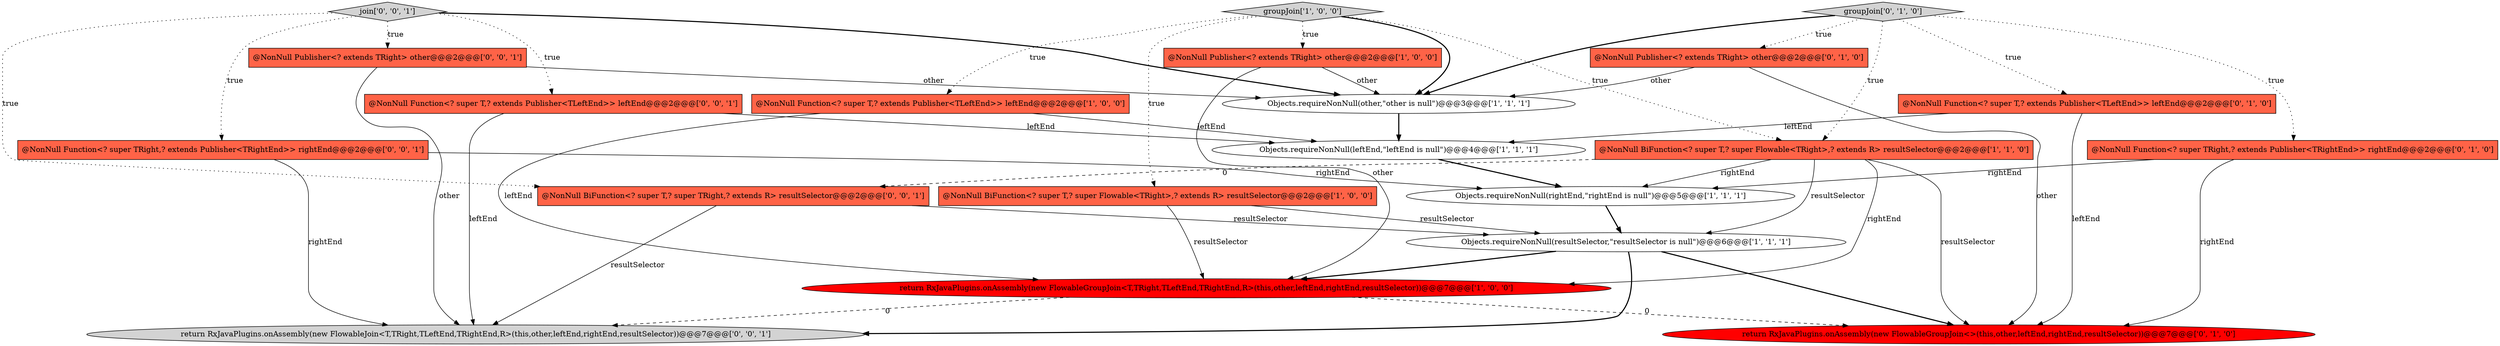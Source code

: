 digraph {
7 [style = filled, label = "Objects.requireNonNull(rightEnd,\"rightEnd is null\")@@@5@@@['1', '1', '1']", fillcolor = white, shape = ellipse image = "AAA0AAABBB1BBB"];
13 [style = filled, label = "@NonNull Function<? super T,? extends Publisher<TLeftEnd>> leftEnd@@@2@@@['0', '1', '0']", fillcolor = tomato, shape = box image = "AAA0AAABBB2BBB"];
15 [style = filled, label = "@NonNull Function<? super TRight,? extends Publisher<TRightEnd>> rightEnd@@@2@@@['0', '0', '1']", fillcolor = tomato, shape = box image = "AAA0AAABBB3BBB"];
14 [style = filled, label = "groupJoin['0', '1', '0']", fillcolor = lightgray, shape = diamond image = "AAA0AAABBB2BBB"];
5 [style = filled, label = "@NonNull BiFunction<? super T,? super Flowable<TRight>,? extends R> resultSelector@@@2@@@['1', '0', '0']", fillcolor = tomato, shape = box image = "AAA0AAABBB1BBB"];
10 [style = filled, label = "@NonNull Function<? super TRight,? extends Publisher<TRightEnd>> rightEnd@@@2@@@['0', '1', '0']", fillcolor = tomato, shape = box image = "AAA0AAABBB2BBB"];
19 [style = filled, label = "@NonNull Function<? super T,? extends Publisher<TLeftEnd>> leftEnd@@@2@@@['0', '0', '1']", fillcolor = tomato, shape = box image = "AAA0AAABBB3BBB"];
6 [style = filled, label = "groupJoin['1', '0', '0']", fillcolor = lightgray, shape = diamond image = "AAA0AAABBB1BBB"];
0 [style = filled, label = "return RxJavaPlugins.onAssembly(new FlowableGroupJoin<T,TRight,TLeftEnd,TRightEnd,R>(this,other,leftEnd,rightEnd,resultSelector))@@@7@@@['1', '0', '0']", fillcolor = red, shape = ellipse image = "AAA1AAABBB1BBB"];
17 [style = filled, label = "@NonNull Publisher<? extends TRight> other@@@2@@@['0', '0', '1']", fillcolor = tomato, shape = box image = "AAA0AAABBB3BBB"];
4 [style = filled, label = "Objects.requireNonNull(other,\"other is null\")@@@3@@@['1', '1', '1']", fillcolor = white, shape = ellipse image = "AAA0AAABBB1BBB"];
9 [style = filled, label = "Objects.requireNonNull(resultSelector,\"resultSelector is null\")@@@6@@@['1', '1', '1']", fillcolor = white, shape = ellipse image = "AAA0AAABBB1BBB"];
12 [style = filled, label = "return RxJavaPlugins.onAssembly(new FlowableGroupJoin<>(this,other,leftEnd,rightEnd,resultSelector))@@@7@@@['0', '1', '0']", fillcolor = red, shape = ellipse image = "AAA1AAABBB2BBB"];
16 [style = filled, label = "return RxJavaPlugins.onAssembly(new FlowableJoin<T,TRight,TLeftEnd,TRightEnd,R>(this,other,leftEnd,rightEnd,resultSelector))@@@7@@@['0', '0', '1']", fillcolor = lightgray, shape = ellipse image = "AAA0AAABBB3BBB"];
8 [style = filled, label = "@NonNull BiFunction<? super T,? super Flowable<TRight>,? extends R> resultSelector@@@2@@@['1', '1', '0']", fillcolor = tomato, shape = box image = "AAA0AAABBB1BBB"];
18 [style = filled, label = "join['0', '0', '1']", fillcolor = lightgray, shape = diamond image = "AAA0AAABBB3BBB"];
1 [style = filled, label = "@NonNull Publisher<? extends TRight> other@@@2@@@['1', '0', '0']", fillcolor = tomato, shape = box image = "AAA0AAABBB1BBB"];
3 [style = filled, label = "@NonNull Function<? super T,? extends Publisher<TLeftEnd>> leftEnd@@@2@@@['1', '0', '0']", fillcolor = tomato, shape = box image = "AAA0AAABBB1BBB"];
2 [style = filled, label = "Objects.requireNonNull(leftEnd,\"leftEnd is null\")@@@4@@@['1', '1', '1']", fillcolor = white, shape = ellipse image = "AAA0AAABBB1BBB"];
11 [style = filled, label = "@NonNull Publisher<? extends TRight> other@@@2@@@['0', '1', '0']", fillcolor = tomato, shape = box image = "AAA0AAABBB2BBB"];
20 [style = filled, label = "@NonNull BiFunction<? super T,? super TRight,? extends R> resultSelector@@@2@@@['0', '0', '1']", fillcolor = tomato, shape = box image = "AAA0AAABBB3BBB"];
1->4 [style = solid, label="other"];
8->7 [style = solid, label="rightEnd"];
9->0 [style = bold, label=""];
10->7 [style = solid, label="rightEnd"];
19->16 [style = solid, label="leftEnd"];
8->9 [style = solid, label="resultSelector"];
8->12 [style = solid, label="resultSelector"];
17->16 [style = solid, label="other"];
3->2 [style = solid, label="leftEnd"];
10->12 [style = solid, label="rightEnd"];
11->4 [style = solid, label="other"];
6->1 [style = dotted, label="true"];
18->19 [style = dotted, label="true"];
18->15 [style = dotted, label="true"];
8->20 [style = dashed, label="0"];
0->16 [style = dashed, label="0"];
4->2 [style = bold, label=""];
13->2 [style = solid, label="leftEnd"];
18->20 [style = dotted, label="true"];
0->12 [style = dashed, label="0"];
5->9 [style = solid, label="resultSelector"];
17->4 [style = solid, label="other"];
9->16 [style = bold, label=""];
14->13 [style = dotted, label="true"];
14->10 [style = dotted, label="true"];
15->7 [style = solid, label="rightEnd"];
15->16 [style = solid, label="rightEnd"];
7->9 [style = bold, label=""];
6->4 [style = bold, label=""];
6->5 [style = dotted, label="true"];
11->12 [style = solid, label="other"];
18->4 [style = bold, label=""];
1->0 [style = solid, label="other"];
20->9 [style = solid, label="resultSelector"];
6->8 [style = dotted, label="true"];
20->16 [style = solid, label="resultSelector"];
14->8 [style = dotted, label="true"];
14->11 [style = dotted, label="true"];
19->2 [style = solid, label="leftEnd"];
9->12 [style = bold, label=""];
5->0 [style = solid, label="resultSelector"];
2->7 [style = bold, label=""];
18->17 [style = dotted, label="true"];
13->12 [style = solid, label="leftEnd"];
6->3 [style = dotted, label="true"];
8->0 [style = solid, label="rightEnd"];
3->0 [style = solid, label="leftEnd"];
14->4 [style = bold, label=""];
}
